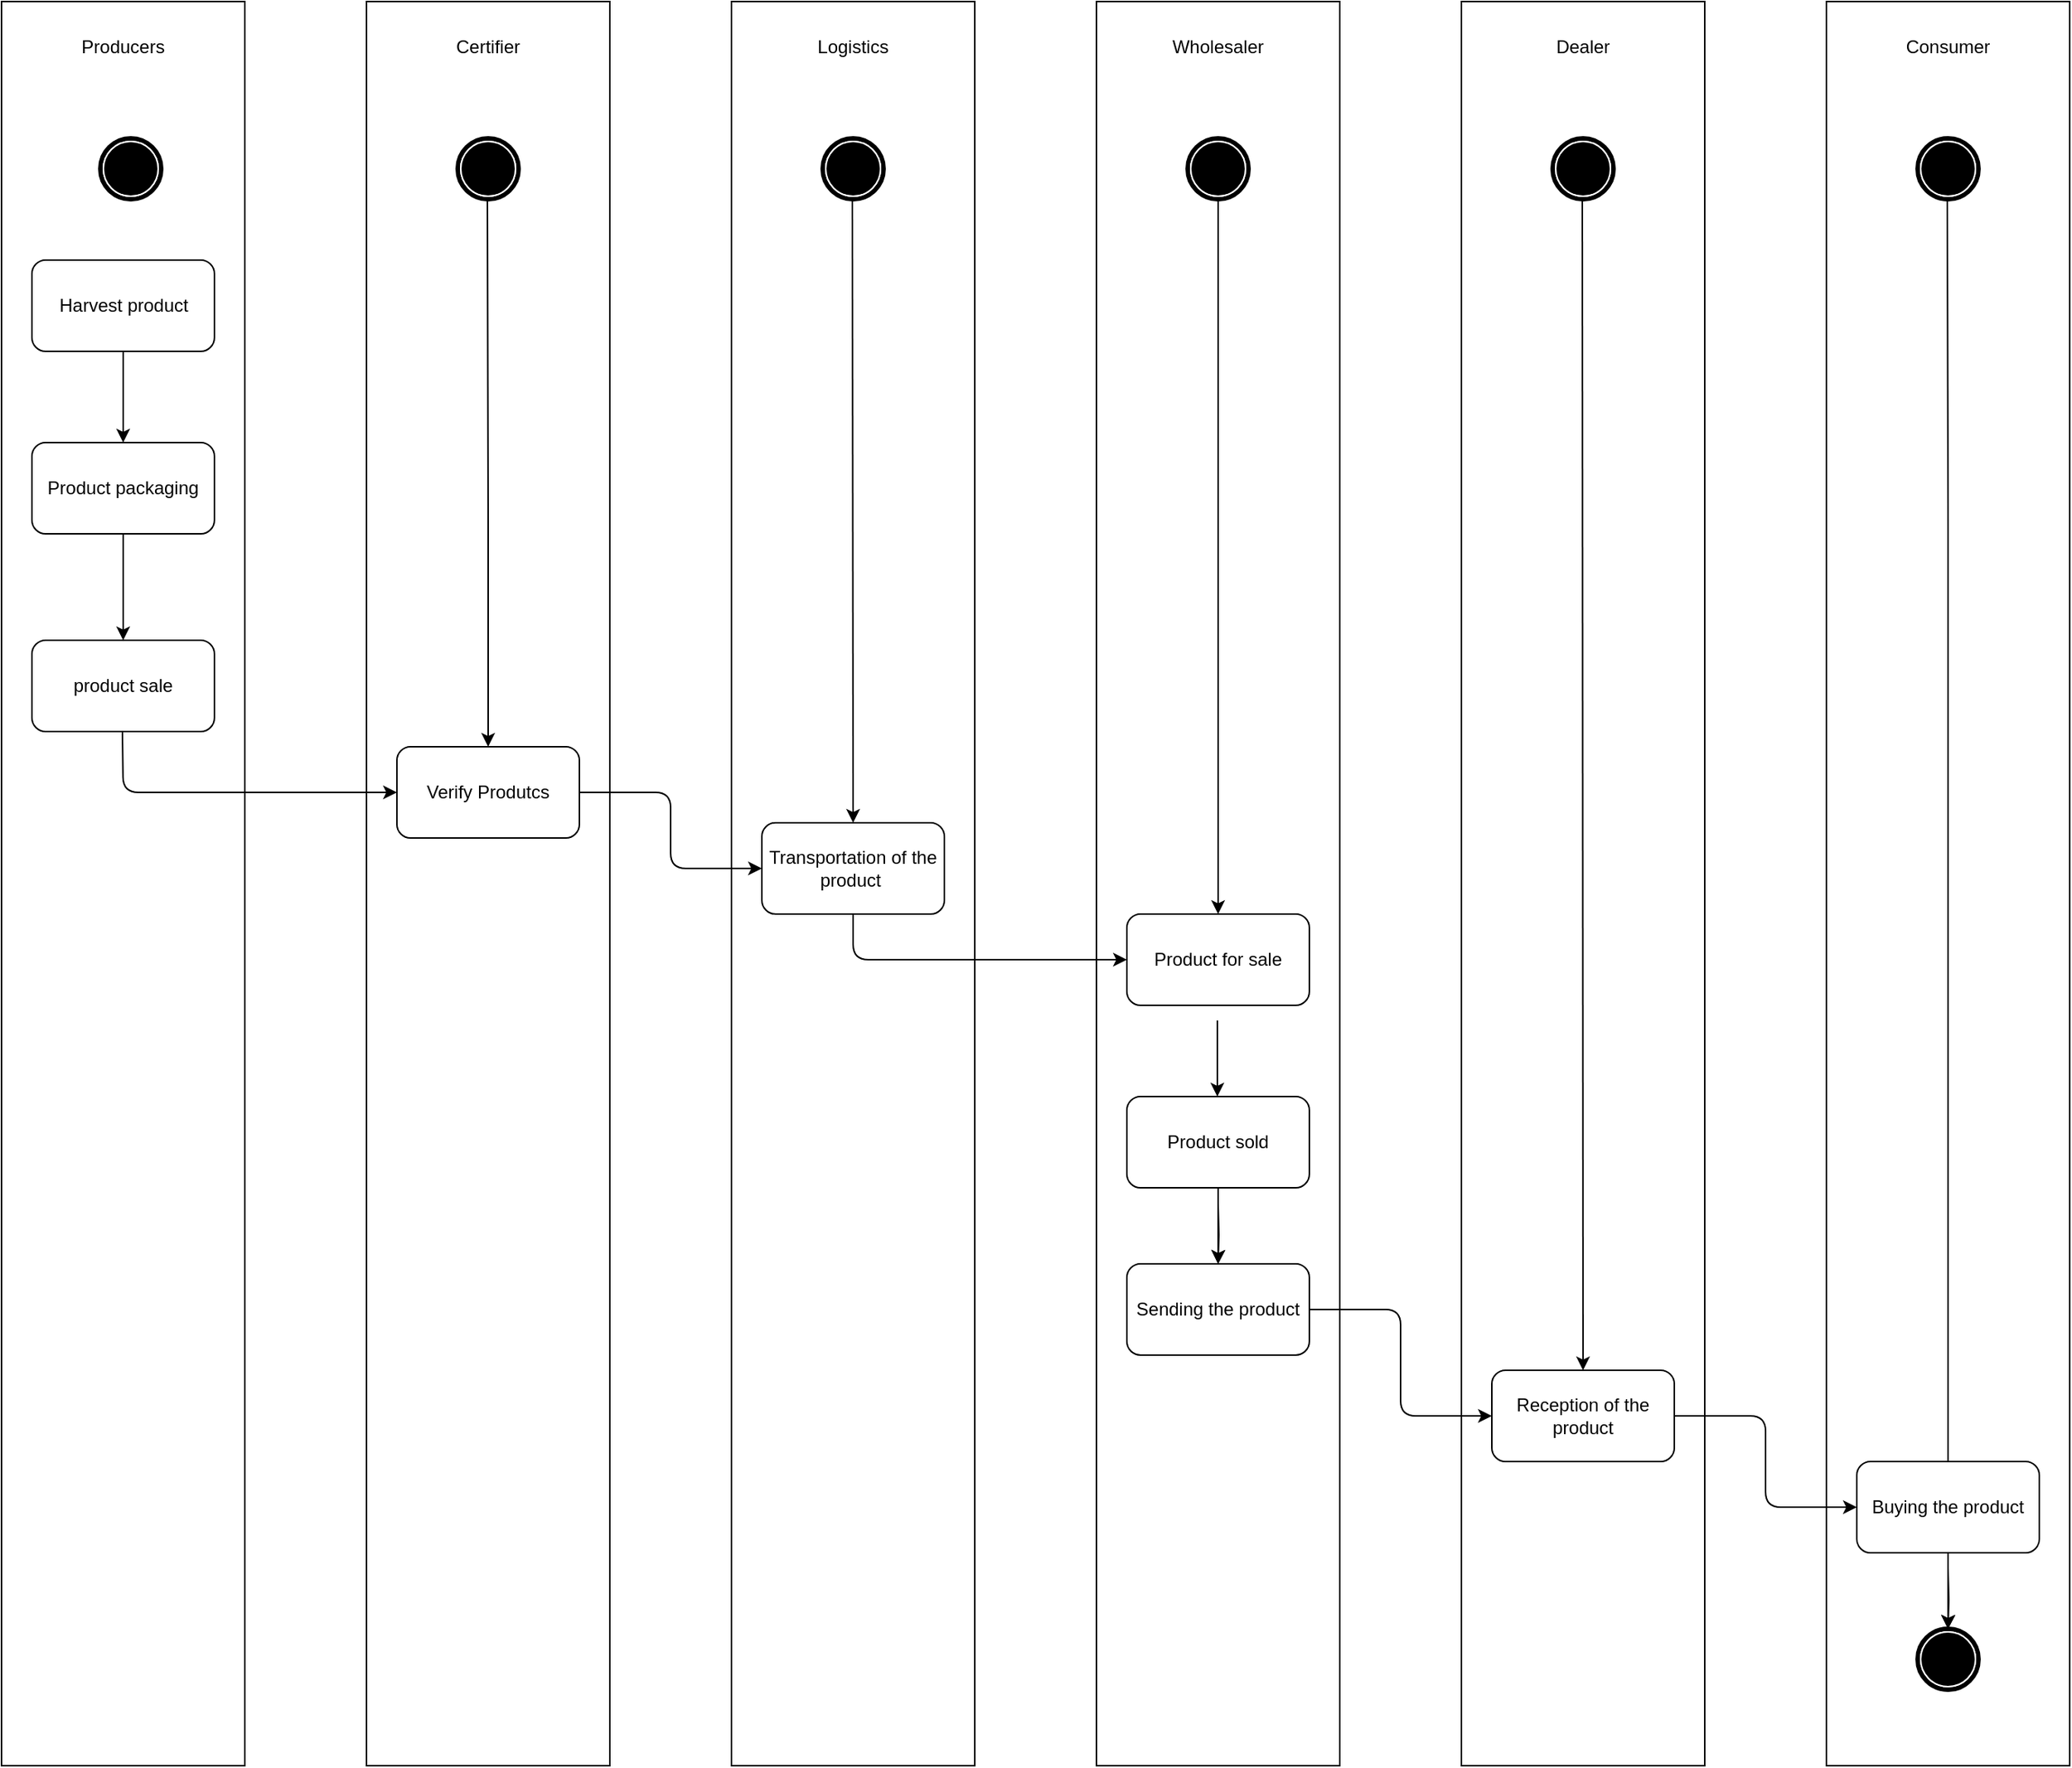 <mxfile version="13.0.3" type="github">
  <diagram id="-0Z-iGZKRTbD8zX1hJ86" name="Page-1">
    <mxGraphModel dx="2346" dy="744" grid="1" gridSize="10" guides="1" tooltips="1" connect="1" arrows="1" fold="1" page="1" pageScale="1" pageWidth="827" pageHeight="1169" math="0" shadow="0">
      <root>
        <mxCell id="0" />
        <mxCell id="1" parent="0" />
        <mxCell id="g2eO_3g-GpQszgem91Em-1" value="" style="rounded=0;whiteSpace=wrap;html=1;" parent="1" vertex="1">
          <mxGeometry x="-640" y="120" width="160" height="1160" as="geometry" />
        </mxCell>
        <mxCell id="g2eO_3g-GpQszgem91Em-3" value="" style="rounded=0;whiteSpace=wrap;html=1;" parent="1" vertex="1">
          <mxGeometry x="80" y="120" width="160" height="1160" as="geometry" />
        </mxCell>
        <mxCell id="g2eO_3g-GpQszgem91Em-4" value="" style="rounded=0;whiteSpace=wrap;html=1;" parent="1" vertex="1">
          <mxGeometry x="-160" y="120" width="160" height="1160" as="geometry" />
        </mxCell>
        <mxCell id="g2eO_3g-GpQszgem91Em-7" value="" style="shape=mxgraph.bpmn.shape;html=1;verticalLabelPosition=bottom;labelBackgroundColor=#ffffff;verticalAlign=top;align=center;perimeter=ellipsePerimeter;outlineConnect=0;outline=end;symbol=terminate;" parent="1" vertex="1">
          <mxGeometry x="-575" y="210" width="40" height="40" as="geometry" />
        </mxCell>
        <mxCell id="g2eO_3g-GpQszgem91Em-8" value="" style="rounded=1;whiteSpace=wrap;html=1;" parent="1" vertex="1">
          <mxGeometry x="-620" y="290" width="120" height="60" as="geometry" />
        </mxCell>
        <mxCell id="g2eO_3g-GpQszgem91Em-16" value="" style="shape=mxgraph.bpmn.shape;html=1;verticalLabelPosition=bottom;labelBackgroundColor=#ffffff;verticalAlign=top;align=center;perimeter=ellipsePerimeter;outlineConnect=0;outline=end;symbol=terminate;" parent="1" vertex="1">
          <mxGeometry x="140" y="210" width="40" height="40" as="geometry" />
        </mxCell>
        <mxCell id="g2eO_3g-GpQszgem91Em-17" value="" style="shape=mxgraph.bpmn.shape;html=1;verticalLabelPosition=bottom;labelBackgroundColor=#ffffff;verticalAlign=top;align=center;perimeter=ellipsePerimeter;outlineConnect=0;outline=end;symbol=terminate;" parent="1" vertex="1">
          <mxGeometry x="-100" y="210" width="40" height="40" as="geometry" />
        </mxCell>
        <mxCell id="g2eO_3g-GpQszgem91Em-18" value="" style="rounded=0;whiteSpace=wrap;html=1;" parent="1" vertex="1">
          <mxGeometry x="320" y="120" width="160" height="1160" as="geometry" />
        </mxCell>
        <mxCell id="g2eO_3g-GpQszgem91Em-19" value="" style="shape=mxgraph.bpmn.shape;html=1;verticalLabelPosition=bottom;labelBackgroundColor=#ffffff;verticalAlign=top;align=center;perimeter=ellipsePerimeter;outlineConnect=0;outline=end;symbol=terminate;" parent="1" vertex="1">
          <mxGeometry x="380" y="210" width="40" height="40" as="geometry" />
        </mxCell>
        <mxCell id="g2eO_3g-GpQszgem91Em-20" value="Harvest product" style="text;html=1;strokeColor=none;fillColor=none;align=center;verticalAlign=middle;whiteSpace=wrap;rounded=0;" parent="1" vertex="1">
          <mxGeometry x="-612.5" y="310" width="105" height="20" as="geometry" />
        </mxCell>
        <mxCell id="g2eO_3g-GpQszgem91Em-22" value="Product packaging" style="rounded=1;whiteSpace=wrap;html=1;" parent="1" vertex="1">
          <mxGeometry x="-620" y="410" width="120" height="60" as="geometry" />
        </mxCell>
        <mxCell id="g2eO_3g-GpQszgem91Em-23" value="product sale" style="rounded=1;whiteSpace=wrap;html=1;" parent="1" vertex="1">
          <mxGeometry x="-620" y="540" width="120" height="60" as="geometry" />
        </mxCell>
        <mxCell id="g2eO_3g-GpQszgem91Em-28" value="Producers" style="text;html=1;strokeColor=none;fillColor=none;align=center;verticalAlign=middle;whiteSpace=wrap;rounded=0;" parent="1" vertex="1">
          <mxGeometry x="-580" y="140" width="40" height="20" as="geometry" />
        </mxCell>
        <mxCell id="g2eO_3g-GpQszgem91Em-33" value="" style="rounded=0;whiteSpace=wrap;html=1;" parent="1" vertex="1">
          <mxGeometry x="560" y="120" width="160" height="1160" as="geometry" />
        </mxCell>
        <mxCell id="g2eO_3g-GpQszgem91Em-34" value="" style="shape=mxgraph.bpmn.shape;html=1;verticalLabelPosition=bottom;labelBackgroundColor=#ffffff;verticalAlign=top;align=center;perimeter=ellipsePerimeter;outlineConnect=0;outline=end;symbol=terminate;" parent="1" vertex="1">
          <mxGeometry x="620" y="210" width="40" height="40" as="geometry" />
        </mxCell>
        <mxCell id="g2eO_3g-GpQszgem91Em-35" value="Dealer" style="text;html=1;strokeColor=none;fillColor=none;align=center;verticalAlign=middle;whiteSpace=wrap;rounded=0;" parent="1" vertex="1">
          <mxGeometry x="380" y="140" width="40" height="20" as="geometry" />
        </mxCell>
        <mxCell id="g2eO_3g-GpQszgem91Em-43" value="Wholesaler" style="text;html=1;strokeColor=none;fillColor=none;align=center;verticalAlign=middle;whiteSpace=wrap;rounded=0;" parent="1" vertex="1">
          <mxGeometry x="140" y="140" width="40" height="20" as="geometry" />
        </mxCell>
        <mxCell id="g2eO_3g-GpQszgem91Em-46" value="Logistics" style="text;html=1;strokeColor=none;fillColor=none;align=center;verticalAlign=middle;whiteSpace=wrap;rounded=0;" parent="1" vertex="1">
          <mxGeometry x="-100" y="140" width="40" height="20" as="geometry" />
        </mxCell>
        <mxCell id="g2eO_3g-GpQszgem91Em-47" value="Consumer" style="text;html=1;strokeColor=none;fillColor=none;align=center;verticalAlign=middle;whiteSpace=wrap;rounded=0;" parent="1" vertex="1">
          <mxGeometry x="620" y="140" width="40" height="20" as="geometry" />
        </mxCell>
        <mxCell id="g2eO_3g-GpQszgem91Em-48" value="" style="endArrow=classic;html=1;entryX=0.5;entryY=0;entryDx=0;entryDy=0;exitX=0.5;exitY=1;exitDx=0;exitDy=0;" parent="1" source="g2eO_3g-GpQszgem91Em-8" target="g2eO_3g-GpQszgem91Em-22" edge="1">
          <mxGeometry width="50" height="50" relative="1" as="geometry">
            <mxPoint x="-320" y="350" as="sourcePoint" />
            <mxPoint x="-270" y="350" as="targetPoint" />
            <Array as="points" />
          </mxGeometry>
        </mxCell>
        <mxCell id="g2eO_3g-GpQszgem91Em-49" value="" style="endArrow=classic;html=1;" parent="1" source="g2eO_3g-GpQszgem91Em-22" target="g2eO_3g-GpQszgem91Em-23" edge="1">
          <mxGeometry width="50" height="50" relative="1" as="geometry">
            <mxPoint x="-300" y="500" as="sourcePoint" />
            <mxPoint x="-300" y="480" as="targetPoint" />
          </mxGeometry>
        </mxCell>
        <mxCell id="g2eO_3g-GpQszgem91Em-50" value="" style="endArrow=classic;html=1;exitX=0.5;exitY=1;exitDx=0;exitDy=0;entryX=0.5;entryY=0;entryDx=0;entryDy=0;" parent="1" source="g2eO_3g-GpQszgem91Em-16" target="g2eO_3g-GpQszgem91Em-51" edge="1">
          <mxGeometry width="50" height="50" relative="1" as="geometry">
            <mxPoint x="140" y="430" as="sourcePoint" />
            <mxPoint x="160" y="530" as="targetPoint" />
          </mxGeometry>
        </mxCell>
        <mxCell id="g2eO_3g-GpQszgem91Em-51" value="Product for sale" style="rounded=1;whiteSpace=wrap;html=1;" parent="1" vertex="1">
          <mxGeometry x="100" y="720" width="120" height="60" as="geometry" />
        </mxCell>
        <mxCell id="g2eO_3g-GpQszgem91Em-71" value="" style="edgeStyle=orthogonalEdgeStyle;rounded=0;orthogonalLoop=1;jettySize=auto;html=1;" parent="1" target="g2eO_3g-GpQszgem91Em-68" edge="1">
          <mxGeometry relative="1" as="geometry">
            <mxPoint x="160" y="910" as="sourcePoint" />
          </mxGeometry>
        </mxCell>
        <mxCell id="g2eO_3g-GpQszgem91Em-53" value="Product sold" style="rounded=1;whiteSpace=wrap;html=1;" parent="1" vertex="1">
          <mxGeometry x="100" y="840" width="120" height="60" as="geometry" />
        </mxCell>
        <mxCell id="g2eO_3g-GpQszgem91Em-55" value="" style="endArrow=classic;html=1;exitX=0.5;exitY=1;exitDx=0;exitDy=0;entryX=0.5;entryY=0;entryDx=0;entryDy=0;" parent="1" target="g2eO_3g-GpQszgem91Em-56" edge="1">
          <mxGeometry width="50" height="50" relative="1" as="geometry">
            <mxPoint x="-80.5" y="250" as="sourcePoint" />
            <mxPoint x="-80" y="650" as="targetPoint" />
          </mxGeometry>
        </mxCell>
        <mxCell id="g2eO_3g-GpQszgem91Em-56" value="Transportation of the product&amp;nbsp;" style="rounded=1;whiteSpace=wrap;html=1;" parent="1" vertex="1">
          <mxGeometry x="-140" y="660" width="120" height="60" as="geometry" />
        </mxCell>
        <mxCell id="g2eO_3g-GpQszgem91Em-58" value="Reception of the product" style="rounded=1;whiteSpace=wrap;html=1;" parent="1" vertex="1">
          <mxGeometry x="340" y="1020" width="120" height="60" as="geometry" />
        </mxCell>
        <mxCell id="g2eO_3g-GpQszgem91Em-59" value="" style="endArrow=classic;html=1;exitX=1;exitY=0.5;exitDx=0;exitDy=0;entryX=0;entryY=0.5;entryDx=0;entryDy=0;" parent="1" edge="1" target="g2eO_3g-GpQszgem91Em-58" source="g2eO_3g-GpQszgem91Em-68">
          <mxGeometry width="50" height="50" relative="1" as="geometry">
            <mxPoint x="224" y="799.5" as="sourcePoint" />
            <mxPoint x="334" y="800" as="targetPoint" />
            <Array as="points">
              <mxPoint x="280" y="980" />
              <mxPoint x="280" y="1050" />
            </Array>
          </mxGeometry>
        </mxCell>
        <mxCell id="g2eO_3g-GpQszgem91Em-60" value="" style="endArrow=classic;html=1;exitX=0.5;exitY=1;exitDx=0;exitDy=0;" parent="1" target="g2eO_3g-GpQszgem91Em-58" edge="1">
          <mxGeometry width="50" height="50" relative="1" as="geometry">
            <mxPoint x="399.5" y="250" as="sourcePoint" />
            <mxPoint x="400" y="660" as="targetPoint" />
          </mxGeometry>
        </mxCell>
        <mxCell id="g2eO_3g-GpQszgem91Em-61" value="" style="endArrow=classic;html=1;exitX=0.5;exitY=1;exitDx=0;exitDy=0;" parent="1" target="g2eO_3g-GpQszgem91Em-64" edge="1">
          <mxGeometry width="50" height="50" relative="1" as="geometry">
            <mxPoint x="639.5" y="250" as="sourcePoint" />
            <mxPoint x="640" y="660" as="targetPoint" />
            <Array as="points">
              <mxPoint x="640" y="460" />
            </Array>
          </mxGeometry>
        </mxCell>
        <mxCell id="g2eO_3g-GpQszgem91Em-73" value="" style="edgeStyle=orthogonalEdgeStyle;rounded=0;orthogonalLoop=1;jettySize=auto;html=1;" parent="1" target="g2eO_3g-GpQszgem91Em-64" edge="1">
          <mxGeometry relative="1" as="geometry">
            <mxPoint x="640" y="1150" as="sourcePoint" />
          </mxGeometry>
        </mxCell>
        <mxCell id="g2eO_3g-GpQszgem91Em-62" value="Buying the product" style="rounded=1;whiteSpace=wrap;html=1;" parent="1" vertex="1">
          <mxGeometry x="580" y="1080" width="120" height="60" as="geometry" />
        </mxCell>
        <mxCell id="g2eO_3g-GpQszgem91Em-63" value="" style="endArrow=classic;html=1;" parent="1" edge="1">
          <mxGeometry width="50" height="50" relative="1" as="geometry">
            <mxPoint x="640" y="1140" as="sourcePoint" />
            <mxPoint x="640" y="1190" as="targetPoint" />
          </mxGeometry>
        </mxCell>
        <mxCell id="g2eO_3g-GpQszgem91Em-64" value="" style="shape=mxgraph.bpmn.shape;html=1;verticalLabelPosition=bottom;labelBackgroundColor=#ffffff;verticalAlign=top;align=center;perimeter=ellipsePerimeter;outlineConnect=0;outline=end;symbol=terminate;" parent="1" vertex="1">
          <mxGeometry x="620" y="1190" width="40" height="40" as="geometry" />
        </mxCell>
        <mxCell id="g2eO_3g-GpQszgem91Em-67" value="" style="endArrow=classic;html=1;exitX=1;exitY=0.5;exitDx=0;exitDy=0;entryX=0;entryY=0.5;entryDx=0;entryDy=0;" parent="1" target="g2eO_3g-GpQszgem91Em-62" edge="1" source="g2eO_3g-GpQszgem91Em-58">
          <mxGeometry width="50" height="50" relative="1" as="geometry">
            <mxPoint x="450" y="799.5" as="sourcePoint" />
            <mxPoint x="560" y="800" as="targetPoint" />
            <Array as="points">
              <mxPoint x="520" y="1050" />
              <mxPoint x="520" y="1110" />
            </Array>
          </mxGeometry>
        </mxCell>
        <mxCell id="g2eO_3g-GpQszgem91Em-68" value="Sending the product" style="rounded=1;whiteSpace=wrap;html=1;" parent="1" vertex="1">
          <mxGeometry x="100" y="950" width="120" height="60" as="geometry" />
        </mxCell>
        <mxCell id="g2eO_3g-GpQszgem91Em-70" value="" style="endArrow=classic;html=1;" parent="1" edge="1">
          <mxGeometry width="50" height="50" relative="1" as="geometry">
            <mxPoint x="160" y="900" as="sourcePoint" />
            <mxPoint x="160" y="950" as="targetPoint" />
          </mxGeometry>
        </mxCell>
        <mxCell id="g2eO_3g-GpQszgem91Em-72" value="" style="endArrow=classic;html=1;" parent="1" edge="1">
          <mxGeometry width="50" height="50" relative="1" as="geometry">
            <mxPoint x="159.5" y="790" as="sourcePoint" />
            <mxPoint x="159.5" y="840" as="targetPoint" />
          </mxGeometry>
        </mxCell>
        <mxCell id="hvKksukl_TWNC2iA1Tef-2" value="" style="rounded=0;whiteSpace=wrap;html=1;" vertex="1" parent="1">
          <mxGeometry x="-400" y="120" width="160" height="1160" as="geometry" />
        </mxCell>
        <mxCell id="hvKksukl_TWNC2iA1Tef-3" value="" style="shape=mxgraph.bpmn.shape;html=1;verticalLabelPosition=bottom;labelBackgroundColor=#ffffff;verticalAlign=top;align=center;perimeter=ellipsePerimeter;outlineConnect=0;outline=end;symbol=terminate;" vertex="1" parent="1">
          <mxGeometry x="-340" y="210" width="40" height="40" as="geometry" />
        </mxCell>
        <mxCell id="hvKksukl_TWNC2iA1Tef-4" value="Certifier" style="text;html=1;strokeColor=none;fillColor=none;align=center;verticalAlign=middle;whiteSpace=wrap;rounded=0;" vertex="1" parent="1">
          <mxGeometry x="-340" y="140" width="40" height="20" as="geometry" />
        </mxCell>
        <mxCell id="hvKksukl_TWNC2iA1Tef-5" value="" style="endArrow=classic;html=1;exitX=0.5;exitY=1;exitDx=0;exitDy=0;entryX=0.5;entryY=0;entryDx=0;entryDy=0;" edge="1" parent="1" target="hvKksukl_TWNC2iA1Tef-7">
          <mxGeometry width="50" height="50" relative="1" as="geometry">
            <mxPoint x="-320.5" y="250" as="sourcePoint" />
            <mxPoint x="-320" y="880" as="targetPoint" />
            <Array as="points">
              <mxPoint x="-320" y="460" />
            </Array>
          </mxGeometry>
        </mxCell>
        <mxCell id="hvKksukl_TWNC2iA1Tef-7" value="Verify Produtcs" style="rounded=1;whiteSpace=wrap;html=1;" vertex="1" parent="1">
          <mxGeometry x="-380" y="610" width="120" height="60" as="geometry" />
        </mxCell>
        <mxCell id="hvKksukl_TWNC2iA1Tef-18" value="" style="endArrow=classic;html=1;exitX=0.5;exitY=1;exitDx=0;exitDy=0;entryX=0;entryY=0.5;entryDx=0;entryDy=0;" edge="1" parent="1" target="hvKksukl_TWNC2iA1Tef-7">
          <mxGeometry width="50" height="50" relative="1" as="geometry">
            <mxPoint x="-560.5" y="600" as="sourcePoint" />
            <mxPoint x="-560" y="1120" as="targetPoint" />
            <Array as="points">
              <mxPoint x="-560" y="640" />
            </Array>
          </mxGeometry>
        </mxCell>
        <mxCell id="hvKksukl_TWNC2iA1Tef-19" value="" style="endArrow=classic;html=1;entryX=0;entryY=0.5;entryDx=0;entryDy=0;" edge="1" parent="1">
          <mxGeometry width="50" height="50" relative="1" as="geometry">
            <mxPoint x="-80" y="720" as="sourcePoint" />
            <mxPoint x="100" y="750" as="targetPoint" />
            <Array as="points">
              <mxPoint x="-80" y="750" />
            </Array>
          </mxGeometry>
        </mxCell>
        <mxCell id="hvKksukl_TWNC2iA1Tef-20" value="" style="endArrow=classic;html=1;exitX=1;exitY=0.5;exitDx=0;exitDy=0;entryX=0;entryY=0.5;entryDx=0;entryDy=0;" edge="1" parent="1" target="g2eO_3g-GpQszgem91Em-56">
          <mxGeometry width="50" height="50" relative="1" as="geometry">
            <mxPoint x="-260" y="640" as="sourcePoint" />
            <mxPoint x="-140" y="710" as="targetPoint" />
            <Array as="points">
              <mxPoint x="-200" y="640" />
              <mxPoint x="-200" y="690" />
            </Array>
          </mxGeometry>
        </mxCell>
      </root>
    </mxGraphModel>
  </diagram>
</mxfile>
